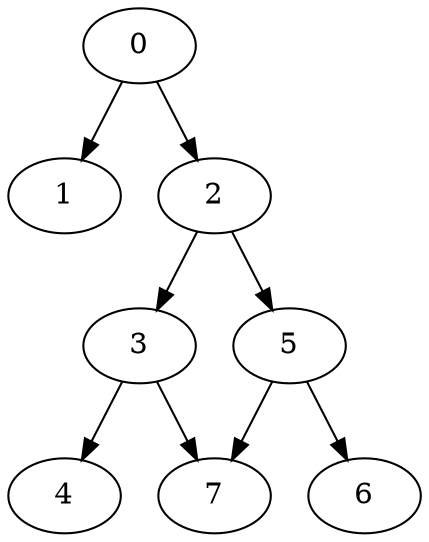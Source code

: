 digraph {
	0
	1
	2
	3
	4
	5
	6
	7
	3 -> 4
	2 -> 5
	5 -> 6
	3 -> 7
	5 -> 7
	0 -> 1
	0 -> 2
	2 -> 3
}
